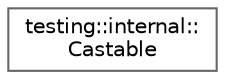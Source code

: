 digraph "Graphical Class Hierarchy"
{
 // LATEX_PDF_SIZE
  bgcolor="transparent";
  edge [fontname=Helvetica,fontsize=10,labelfontname=Helvetica,labelfontsize=10];
  node [fontname=Helvetica,fontsize=10,shape=box,height=0.2,width=0.4];
  rankdir="LR";
  Node0 [id="Node000000",label="testing::internal::\lCastable",height=0.2,width=0.4,color="grey40", fillcolor="white", style="filled",URL="$classtesting_1_1internal_1_1Castable.html",tooltip=" "];
}
